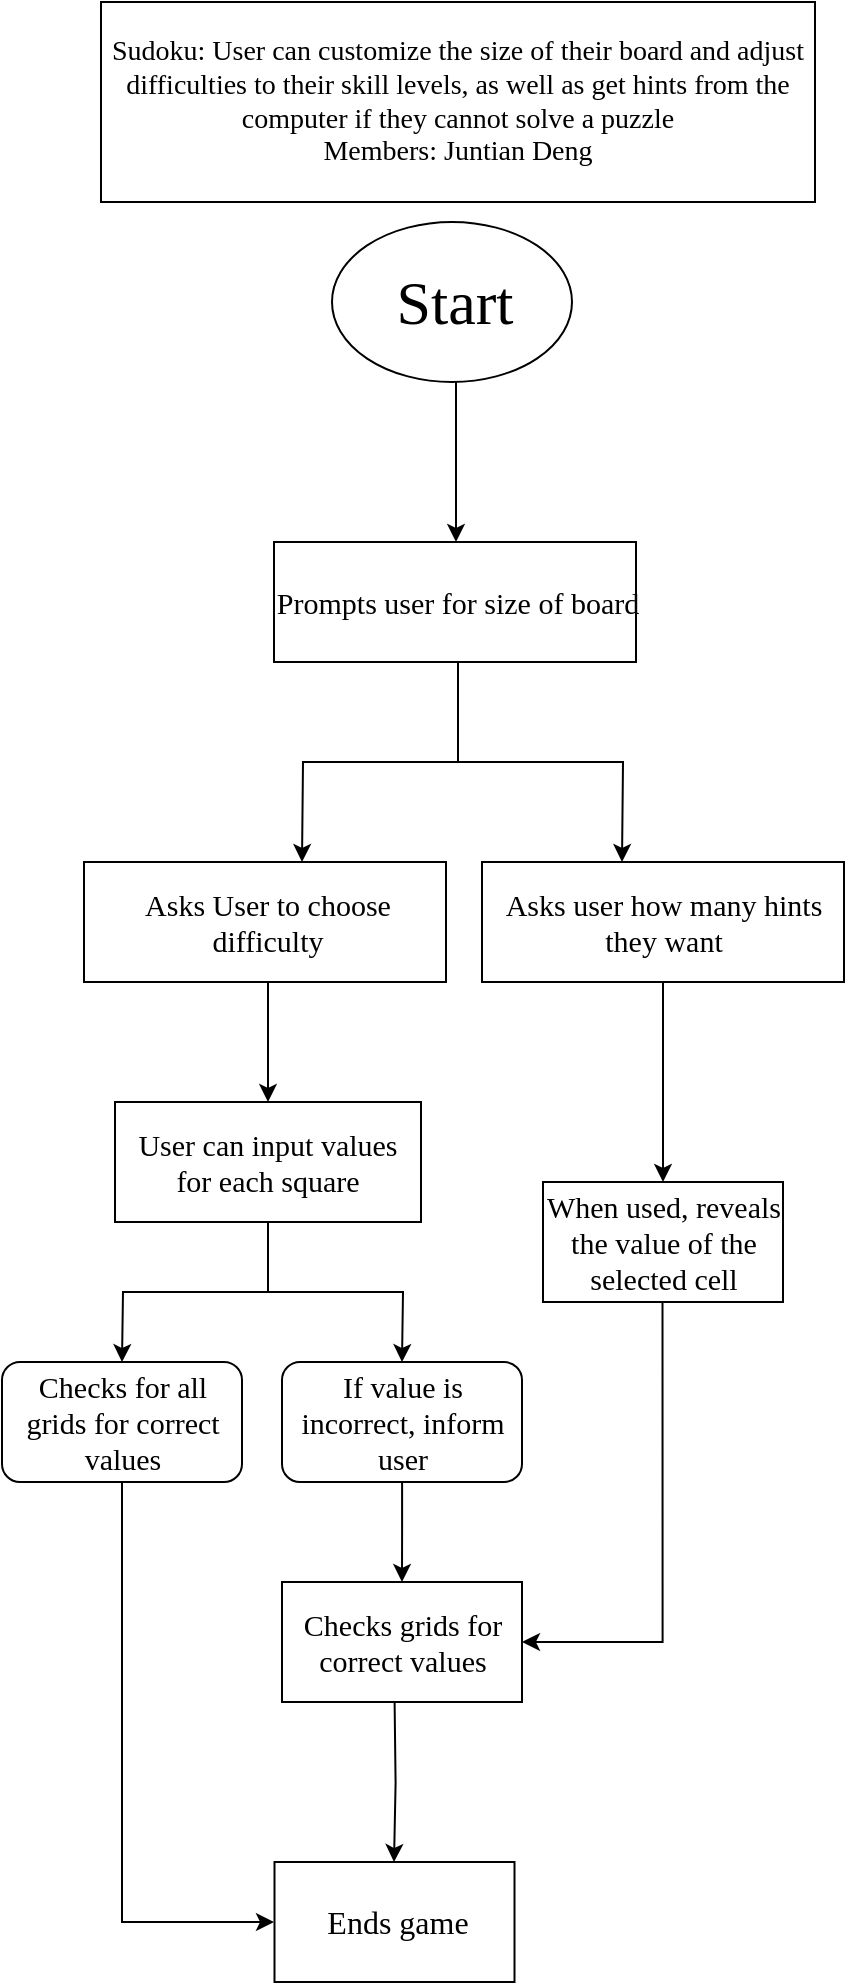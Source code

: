 <mxfile version="24.0.7" type="github">
  <diagram name="Page-1" id="_AXsdUAn82mSwxAkWFdp">
    <mxGraphModel dx="919" dy="548" grid="1" gridSize="10" guides="1" tooltips="1" connect="1" arrows="1" fold="1" page="1" pageScale="1" pageWidth="850" pageHeight="1100" math="0" shadow="0">
      <root>
        <mxCell id="0" />
        <mxCell id="1" parent="0" />
        <mxCell id="rAy8-Z3b183x5DeQ4CNt-1" value="" style="rounded=0;whiteSpace=wrap;html=1;" parent="1" vertex="1">
          <mxGeometry x="249.5" y="10" width="357" height="100" as="geometry" />
        </mxCell>
        <mxCell id="rAy8-Z3b183x5DeQ4CNt-2" value="&lt;font face=&quot;Times New Roman&quot; style=&quot;font-size: 14px;&quot;&gt;Sudoku: User can customize the size of their board and adjust difficulties to their skill levels, as well as get hints from the computer if they cannot solve a puzzle&lt;br&gt;Members: Juntian Deng&lt;/font&gt;" style="text;html=1;strokeColor=none;fillColor=none;align=center;verticalAlign=middle;whiteSpace=wrap;rounded=0;" parent="1" vertex="1">
          <mxGeometry x="250.25" y="20" width="355.5" height="80" as="geometry" />
        </mxCell>
        <mxCell id="rAy8-Z3b183x5DeQ4CNt-3" value="" style="ellipse;whiteSpace=wrap;html=1;" parent="1" vertex="1">
          <mxGeometry x="365" y="120" width="120" height="80" as="geometry" />
        </mxCell>
        <mxCell id="rAy8-Z3b183x5DeQ4CNt-6" style="edgeStyle=orthogonalEdgeStyle;rounded=0;orthogonalLoop=1;jettySize=auto;html=1;" parent="1" edge="1">
          <mxGeometry relative="1" as="geometry">
            <mxPoint x="427" y="280" as="targetPoint" />
            <mxPoint x="427" y="200" as="sourcePoint" />
          </mxGeometry>
        </mxCell>
        <mxCell id="rAy8-Z3b183x5DeQ4CNt-4" value="&lt;font face=&quot;Times New Roman&quot; style=&quot;font-size: 31px;&quot;&gt;Start&lt;/font&gt;" style="text;html=1;strokeColor=none;fillColor=none;align=center;verticalAlign=middle;whiteSpace=wrap;rounded=0;" parent="1" vertex="1">
          <mxGeometry x="364" y="125" width="125" height="70" as="geometry" />
        </mxCell>
        <mxCell id="rAy8-Z3b183x5DeQ4CNt-7" value="" style="rounded=0;whiteSpace=wrap;html=1;" parent="1" vertex="1">
          <mxGeometry x="336" y="280" width="181" height="60" as="geometry" />
        </mxCell>
        <mxCell id="rAy8-Z3b183x5DeQ4CNt-9" style="edgeStyle=orthogonalEdgeStyle;rounded=0;orthogonalLoop=1;jettySize=auto;html=1;" parent="1" source="rAy8-Z3b183x5DeQ4CNt-8" edge="1">
          <mxGeometry relative="1" as="geometry">
            <mxPoint x="350" y="440" as="targetPoint" />
          </mxGeometry>
        </mxCell>
        <mxCell id="rAy8-Z3b183x5DeQ4CNt-14" style="edgeStyle=orthogonalEdgeStyle;rounded=0;orthogonalLoop=1;jettySize=auto;html=1;" parent="1" source="rAy8-Z3b183x5DeQ4CNt-8" edge="1">
          <mxGeometry relative="1" as="geometry">
            <mxPoint x="510" y="440" as="targetPoint" />
          </mxGeometry>
        </mxCell>
        <mxCell id="rAy8-Z3b183x5DeQ4CNt-8" value="&lt;font style=&quot;font-size: 15px;&quot; face=&quot;Times New Roman&quot;&gt;Prompts user for size of board&lt;/font&gt;" style="text;html=1;strokeColor=none;fillColor=none;align=center;verticalAlign=middle;whiteSpace=wrap;rounded=0;" parent="1" vertex="1">
          <mxGeometry x="336" y="280" width="184" height="60" as="geometry" />
        </mxCell>
        <mxCell id="rAy8-Z3b183x5DeQ4CNt-12" value="" style="rounded=0;whiteSpace=wrap;html=1;" parent="1" vertex="1">
          <mxGeometry x="241" y="440" width="181" height="60" as="geometry" />
        </mxCell>
        <mxCell id="rAy8-Z3b183x5DeQ4CNt-13" value="&lt;font face=&quot;Times New Roman&quot;&gt;&lt;span style=&quot;font-size: 15px;&quot;&gt;Asks User to choose difficulty&lt;/span&gt;&lt;/font&gt;" style="text;html=1;strokeColor=none;fillColor=none;align=center;verticalAlign=middle;whiteSpace=wrap;rounded=0;" parent="1" vertex="1">
          <mxGeometry x="241" y="440" width="184" height="60" as="geometry" />
        </mxCell>
        <mxCell id="rAy8-Z3b183x5DeQ4CNt-16" value="" style="rounded=0;whiteSpace=wrap;html=1;" parent="1" vertex="1">
          <mxGeometry x="440" y="440" width="181" height="60" as="geometry" />
        </mxCell>
        <mxCell id="wMls8_6Rs4kCehVJykwK-1" value="" style="endArrow=classic;html=1;rounded=0;exitX=0.5;exitY=1;exitDx=0;exitDy=0;" parent="1" source="rAy8-Z3b183x5DeQ4CNt-13" edge="1">
          <mxGeometry width="50" height="50" relative="1" as="geometry">
            <mxPoint x="400" y="500" as="sourcePoint" />
            <mxPoint x="333" y="560" as="targetPoint" />
          </mxGeometry>
        </mxCell>
        <mxCell id="wMls8_6Rs4kCehVJykwK-2" value="" style="rounded=0;whiteSpace=wrap;html=1;" parent="1" vertex="1">
          <mxGeometry x="256.5" y="560" width="153" height="60" as="geometry" />
        </mxCell>
        <mxCell id="wMls8_6Rs4kCehVJykwK-12" style="edgeStyle=orthogonalEdgeStyle;rounded=0;orthogonalLoop=1;jettySize=auto;html=1;" parent="1" source="wMls8_6Rs4kCehVJykwK-4" edge="1">
          <mxGeometry relative="1" as="geometry">
            <mxPoint x="530.5" y="600" as="targetPoint" />
          </mxGeometry>
        </mxCell>
        <mxCell id="wMls8_6Rs4kCehVJykwK-4" value="&lt;font face=&quot;Times New Roman&quot;&gt;&lt;span style=&quot;font-size: 15px;&quot;&gt;Asks user how many hints they want&lt;/span&gt;&lt;/font&gt;" style="text;html=1;strokeColor=none;fillColor=none;align=center;verticalAlign=middle;whiteSpace=wrap;rounded=0;" parent="1" vertex="1">
          <mxGeometry x="438.5" y="440" width="184" height="60" as="geometry" />
        </mxCell>
        <mxCell id="wMls8_6Rs4kCehVJykwK-6" style="edgeStyle=orthogonalEdgeStyle;rounded=0;orthogonalLoop=1;jettySize=auto;html=1;" parent="1" source="wMls8_6Rs4kCehVJykwK-5" edge="1">
          <mxGeometry relative="1" as="geometry">
            <mxPoint x="260" y="690" as="targetPoint" />
          </mxGeometry>
        </mxCell>
        <mxCell id="wMls8_6Rs4kCehVJykwK-7" style="edgeStyle=orthogonalEdgeStyle;rounded=0;orthogonalLoop=1;jettySize=auto;html=1;exitX=0.5;exitY=1;exitDx=0;exitDy=0;" parent="1" source="wMls8_6Rs4kCehVJykwK-5" edge="1">
          <mxGeometry relative="1" as="geometry">
            <mxPoint x="400" y="690" as="targetPoint" />
          </mxGeometry>
        </mxCell>
        <mxCell id="wMls8_6Rs4kCehVJykwK-5" value="&lt;font face=&quot;Times New Roman&quot;&gt;&lt;span style=&quot;font-size: 15px;&quot;&gt;User can input values for each square&lt;/span&gt;&lt;/font&gt;" style="text;html=1;strokeColor=none;fillColor=none;align=center;verticalAlign=middle;whiteSpace=wrap;rounded=0;" parent="1" vertex="1">
          <mxGeometry x="258" y="560" width="150" height="60" as="geometry" />
        </mxCell>
        <mxCell id="wMls8_6Rs4kCehVJykwK-8" value="" style="rounded=1;whiteSpace=wrap;html=1;" parent="1" vertex="1">
          <mxGeometry x="200" y="690" width="120" height="60" as="geometry" />
        </mxCell>
        <mxCell id="wMls8_6Rs4kCehVJykwK-23" style="edgeStyle=orthogonalEdgeStyle;rounded=0;orthogonalLoop=1;jettySize=auto;html=1;exitX=0.5;exitY=1;exitDx=0;exitDy=0;" parent="1" source="wMls8_6Rs4kCehVJykwK-9" edge="1">
          <mxGeometry relative="1" as="geometry">
            <mxPoint x="336" y="970" as="targetPoint" />
            <mxPoint x="286.1" y="800" as="sourcePoint" />
            <Array as="points">
              <mxPoint x="260" y="970" />
            </Array>
          </mxGeometry>
        </mxCell>
        <mxCell id="wMls8_6Rs4kCehVJykwK-9" value="&lt;font face=&quot;Times New Roman&quot;&gt;&lt;span style=&quot;font-size: 15px;&quot;&gt;Checks for all grids for correct values&lt;/span&gt;&lt;/font&gt;" style="text;html=1;strokeColor=none;fillColor=none;align=center;verticalAlign=middle;whiteSpace=wrap;rounded=0;" parent="1" vertex="1">
          <mxGeometry x="203.75" y="690" width="112.5" height="60" as="geometry" />
        </mxCell>
        <mxCell id="wMls8_6Rs4kCehVJykwK-10" value="" style="rounded=1;whiteSpace=wrap;html=1;" parent="1" vertex="1">
          <mxGeometry x="340" y="690" width="120" height="60" as="geometry" />
        </mxCell>
        <mxCell id="wMls8_6Rs4kCehVJykwK-19" style="edgeStyle=orthogonalEdgeStyle;rounded=0;orthogonalLoop=1;jettySize=auto;html=1;" parent="1" source="wMls8_6Rs4kCehVJykwK-11" edge="1">
          <mxGeometry relative="1" as="geometry">
            <mxPoint x="400" y="800" as="targetPoint" />
          </mxGeometry>
        </mxCell>
        <mxCell id="wMls8_6Rs4kCehVJykwK-11" value="&lt;font face=&quot;Times New Roman&quot;&gt;&lt;span style=&quot;font-size: 15px;&quot;&gt;If value is incorrect, inform user&lt;/span&gt;&lt;/font&gt;" style="text;html=1;strokeColor=none;fillColor=none;align=center;verticalAlign=middle;whiteSpace=wrap;rounded=0;" parent="1" vertex="1">
          <mxGeometry x="343.75" y="690" width="112.5" height="60" as="geometry" />
        </mxCell>
        <mxCell id="wMls8_6Rs4kCehVJykwK-16" value="" style="rounded=0;whiteSpace=wrap;html=1;" parent="1" vertex="1">
          <mxGeometry x="470.5" y="600" width="120" height="60" as="geometry" />
        </mxCell>
        <mxCell id="wMls8_6Rs4kCehVJykwK-18" style="edgeStyle=orthogonalEdgeStyle;rounded=0;orthogonalLoop=1;jettySize=auto;html=1;exitX=0.5;exitY=1;exitDx=0;exitDy=0;" parent="1" source="wMls8_6Rs4kCehVJykwK-17" edge="1">
          <mxGeometry relative="1" as="geometry">
            <mxPoint x="460" y="830" as="targetPoint" />
            <mxPoint x="529.8" y="700" as="sourcePoint" />
            <Array as="points">
              <mxPoint x="530" y="830" />
              <mxPoint x="460" y="830" />
            </Array>
          </mxGeometry>
        </mxCell>
        <mxCell id="wMls8_6Rs4kCehVJykwK-17" value="&lt;font face=&quot;Times New Roman&quot;&gt;&lt;span style=&quot;font-size: 15px;&quot;&gt;When used, reveals the value of the selected cell&lt;/span&gt;&lt;/font&gt;" style="text;html=1;strokeColor=none;fillColor=none;align=center;verticalAlign=middle;whiteSpace=wrap;rounded=0;" parent="1" vertex="1">
          <mxGeometry x="470.5" y="600" width="119.5" height="60" as="geometry" />
        </mxCell>
        <mxCell id="wMls8_6Rs4kCehVJykwK-22" style="edgeStyle=orthogonalEdgeStyle;rounded=0;orthogonalLoop=1;jettySize=auto;html=1;" parent="1" edge="1">
          <mxGeometry relative="1" as="geometry">
            <mxPoint x="396" y="940" as="targetPoint" />
            <mxPoint x="396.3" y="860" as="sourcePoint" />
          </mxGeometry>
        </mxCell>
        <mxCell id="wMls8_6Rs4kCehVJykwK-27" value="" style="rounded=0;whiteSpace=wrap;html=1;" parent="1" vertex="1">
          <mxGeometry x="336.25" y="940" width="120" height="60" as="geometry" />
        </mxCell>
        <mxCell id="wMls8_6Rs4kCehVJykwK-28" value="&lt;font style=&quot;font-size: 16px;&quot; face=&quot;Times New Roman&quot;&gt;Ends game&lt;/font&gt;" style="text;html=1;strokeColor=none;fillColor=none;align=center;verticalAlign=middle;whiteSpace=wrap;rounded=0;" parent="1" vertex="1">
          <mxGeometry x="336" y="940" width="124" height="60" as="geometry" />
        </mxCell>
        <mxCell id="AyIZ71Lmi-m8_OpsjVKI-1" value="" style="rounded=0;whiteSpace=wrap;html=1;" vertex="1" parent="1">
          <mxGeometry x="340" y="800" width="120" height="60" as="geometry" />
        </mxCell>
        <mxCell id="AyIZ71Lmi-m8_OpsjVKI-2" value="&lt;font face=&quot;Times New Roman&quot;&gt;&lt;span style=&quot;font-size: 15px;&quot;&gt;Checks grids for correct values&lt;/span&gt;&lt;/font&gt;" style="text;html=1;strokeColor=none;fillColor=none;align=center;verticalAlign=middle;whiteSpace=wrap;rounded=0;" vertex="1" parent="1">
          <mxGeometry x="343.75" y="800" width="112.5" height="60" as="geometry" />
        </mxCell>
      </root>
    </mxGraphModel>
  </diagram>
</mxfile>
